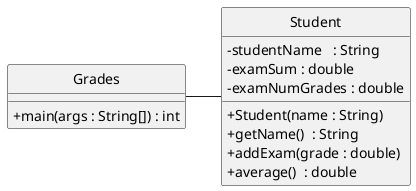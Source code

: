 @startuml
skinparam classAttributeIconSize 0
hide circle

class Student {
-studentName   : String
-examSum : double
-examNumGrades : double
+Student(name : String)
+getName()  : String
+addExam(grade : double)
+average()  : double
}
class Grades {
+ main(args : String[]) : int
}
Grades -right- Student

@enduml
